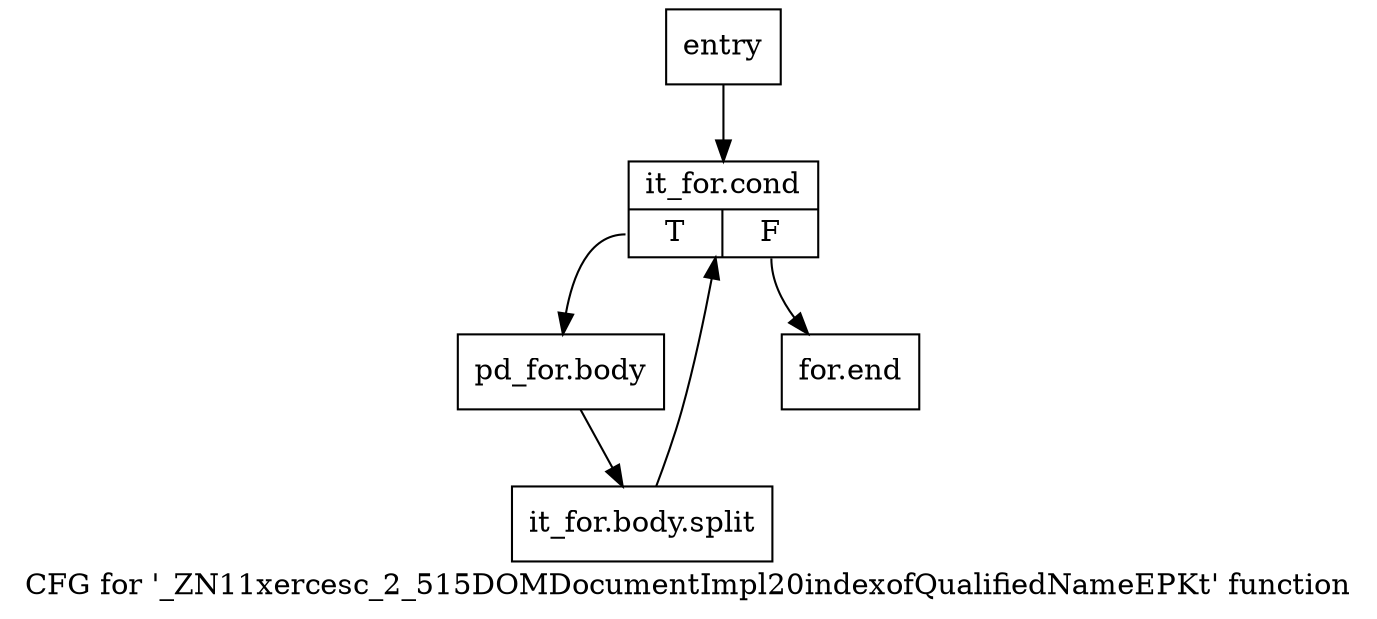 digraph "CFG for '_ZN11xercesc_2_515DOMDocumentImpl20indexofQualifiedNameEPKt' function" {
	label="CFG for '_ZN11xercesc_2_515DOMDocumentImpl20indexofQualifiedNameEPKt' function";

	Node0x296e3c0 [shape=record,label="{entry}"];
	Node0x296e3c0 -> Node0x296e410;
	Node0x296e410 [shape=record,label="{it_for.cond|{<s0>T|<s1>F}}"];
	Node0x296e410:s0 -> Node0x296e460;
	Node0x296e410:s1 -> Node0x296e4b0;
	Node0x296e460 [shape=record,label="{pd_for.body}"];
	Node0x296e460 -> Node0xa392b60;
	Node0xa392b60 [shape=record,label="{it_for.body.split}"];
	Node0xa392b60 -> Node0x296e410;
	Node0x296e4b0 [shape=record,label="{for.end}"];
}
